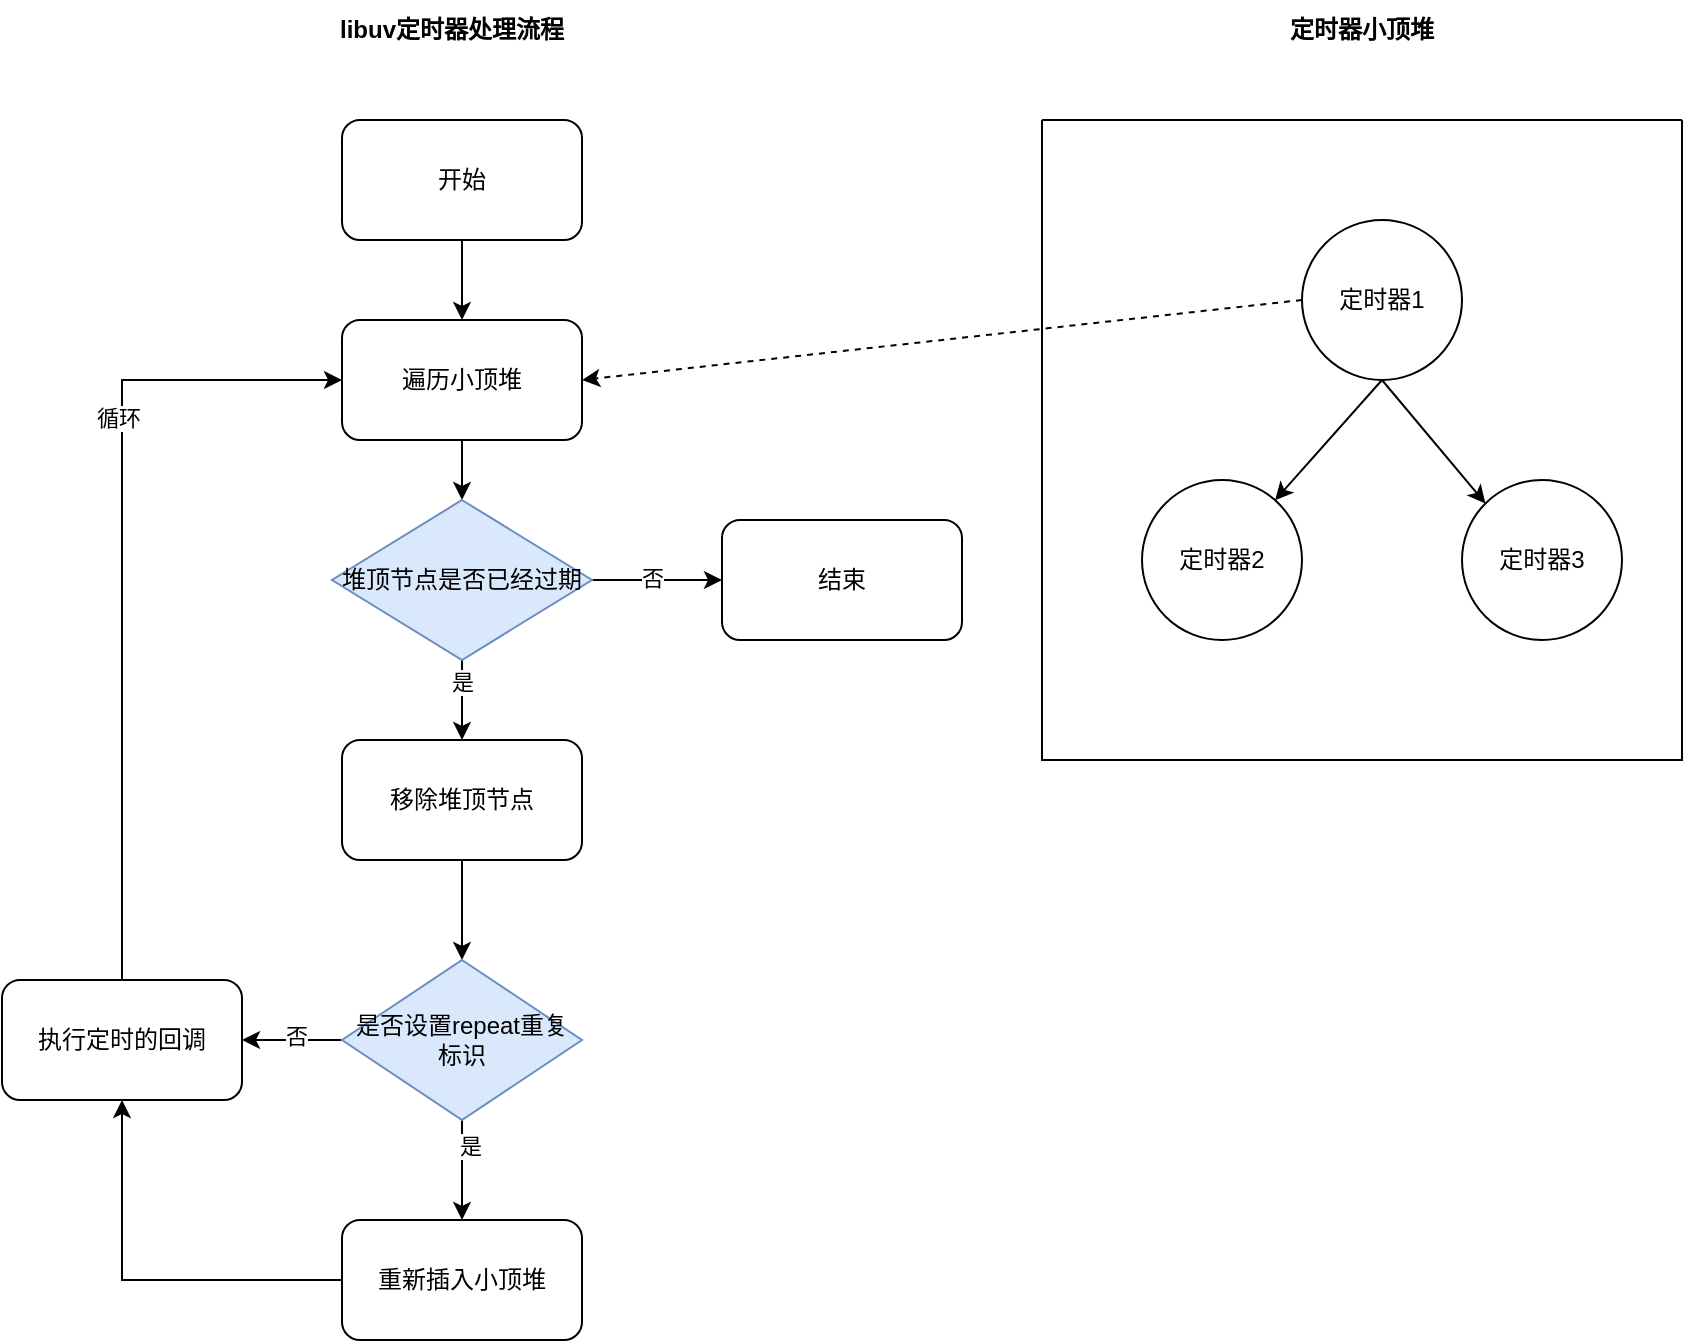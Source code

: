 <mxfile version="21.1.4" type="device">
  <diagram name="第 1 页" id="uj8ePZal6m4lDc4DPsiW">
    <mxGraphModel dx="954" dy="521" grid="1" gridSize="10" guides="1" tooltips="1" connect="1" arrows="1" fold="1" page="1" pageScale="1" pageWidth="3300" pageHeight="4681" math="0" shadow="0">
      <root>
        <mxCell id="0" />
        <mxCell id="1" parent="0" />
        <mxCell id="oGi9dPa-kBhk9ColFbv7-10" value="" style="edgeStyle=orthogonalEdgeStyle;rounded=0;orthogonalLoop=1;jettySize=auto;html=1;" parent="1" source="oGi9dPa-kBhk9ColFbv7-8" target="oGi9dPa-kBhk9ColFbv7-9" edge="1">
          <mxGeometry relative="1" as="geometry" />
        </mxCell>
        <mxCell id="oGi9dPa-kBhk9ColFbv7-8" value="开始" style="rounded=1;whiteSpace=wrap;html=1;" parent="1" vertex="1">
          <mxGeometry x="570" y="80" width="120" height="60" as="geometry" />
        </mxCell>
        <mxCell id="oGi9dPa-kBhk9ColFbv7-12" value="" style="edgeStyle=orthogonalEdgeStyle;rounded=0;orthogonalLoop=1;jettySize=auto;html=1;entryX=0.5;entryY=0;entryDx=0;entryDy=0;" parent="1" source="oGi9dPa-kBhk9ColFbv7-9" target="oGi9dPa-kBhk9ColFbv7-13" edge="1">
          <mxGeometry relative="1" as="geometry">
            <mxPoint x="630" y="300" as="targetPoint" />
          </mxGeometry>
        </mxCell>
        <mxCell id="oGi9dPa-kBhk9ColFbv7-9" value="遍历小顶堆" style="rounded=1;whiteSpace=wrap;html=1;" parent="1" vertex="1">
          <mxGeometry x="570" y="180" width="120" height="60" as="geometry" />
        </mxCell>
        <mxCell id="oGi9dPa-kBhk9ColFbv7-16" value="" style="edgeStyle=orthogonalEdgeStyle;rounded=0;orthogonalLoop=1;jettySize=auto;html=1;" parent="1" source="oGi9dPa-kBhk9ColFbv7-13" target="oGi9dPa-kBhk9ColFbv7-15" edge="1">
          <mxGeometry relative="1" as="geometry" />
        </mxCell>
        <mxCell id="oGi9dPa-kBhk9ColFbv7-17" value="是" style="edgeLabel;html=1;align=center;verticalAlign=middle;resizable=0;points=[];" parent="oGi9dPa-kBhk9ColFbv7-16" vertex="1" connectable="0">
          <mxGeometry x="-0.45" relative="1" as="geometry">
            <mxPoint as="offset" />
          </mxGeometry>
        </mxCell>
        <mxCell id="oGi9dPa-kBhk9ColFbv7-19" value="" style="edgeStyle=orthogonalEdgeStyle;rounded=0;orthogonalLoop=1;jettySize=auto;html=1;" parent="1" source="oGi9dPa-kBhk9ColFbv7-13" target="oGi9dPa-kBhk9ColFbv7-18" edge="1">
          <mxGeometry relative="1" as="geometry" />
        </mxCell>
        <mxCell id="oGi9dPa-kBhk9ColFbv7-20" value="否" style="edgeLabel;html=1;align=center;verticalAlign=middle;resizable=0;points=[];" parent="oGi9dPa-kBhk9ColFbv7-19" vertex="1" connectable="0">
          <mxGeometry x="-0.1" y="1" relative="1" as="geometry">
            <mxPoint as="offset" />
          </mxGeometry>
        </mxCell>
        <mxCell id="oGi9dPa-kBhk9ColFbv7-13" value="堆顶节点是否已经过期" style="rhombus;whiteSpace=wrap;html=1;fillColor=#dae8fc;strokeColor=#6c8ebf;" parent="1" vertex="1">
          <mxGeometry x="565" y="270" width="130" height="80" as="geometry" />
        </mxCell>
        <mxCell id="oGi9dPa-kBhk9ColFbv7-22" value="" style="edgeStyle=orthogonalEdgeStyle;rounded=0;orthogonalLoop=1;jettySize=auto;html=1;" parent="1" source="oGi9dPa-kBhk9ColFbv7-15" edge="1">
          <mxGeometry relative="1" as="geometry">
            <mxPoint x="630" y="500" as="targetPoint" />
          </mxGeometry>
        </mxCell>
        <mxCell id="oGi9dPa-kBhk9ColFbv7-15" value="移除堆顶节点" style="rounded=1;whiteSpace=wrap;html=1;" parent="1" vertex="1">
          <mxGeometry x="570" y="390" width="120" height="60" as="geometry" />
        </mxCell>
        <mxCell id="oGi9dPa-kBhk9ColFbv7-18" value="结束" style="rounded=1;whiteSpace=wrap;html=1;" parent="1" vertex="1">
          <mxGeometry x="760" y="280" width="120" height="60" as="geometry" />
        </mxCell>
        <mxCell id="oGi9dPa-kBhk9ColFbv7-24" value="" style="edgeStyle=orthogonalEdgeStyle;rounded=0;orthogonalLoop=1;jettySize=auto;html=1;" parent="1" source="oGi9dPa-kBhk9ColFbv7-21" target="oGi9dPa-kBhk9ColFbv7-23" edge="1">
          <mxGeometry relative="1" as="geometry" />
        </mxCell>
        <mxCell id="oGi9dPa-kBhk9ColFbv7-25" value="是" style="edgeLabel;html=1;align=center;verticalAlign=middle;resizable=0;points=[];" parent="oGi9dPa-kBhk9ColFbv7-24" vertex="1" connectable="0">
          <mxGeometry x="-0.5" y="4" relative="1" as="geometry">
            <mxPoint as="offset" />
          </mxGeometry>
        </mxCell>
        <mxCell id="oGi9dPa-kBhk9ColFbv7-27" value="" style="edgeStyle=orthogonalEdgeStyle;rounded=0;orthogonalLoop=1;jettySize=auto;html=1;" parent="1" source="oGi9dPa-kBhk9ColFbv7-21" target="oGi9dPa-kBhk9ColFbv7-26" edge="1">
          <mxGeometry relative="1" as="geometry" />
        </mxCell>
        <mxCell id="oGi9dPa-kBhk9ColFbv7-28" value="否" style="edgeLabel;html=1;align=center;verticalAlign=middle;resizable=0;points=[];" parent="oGi9dPa-kBhk9ColFbv7-27" vertex="1" connectable="0">
          <mxGeometry x="-0.08" y="-2" relative="1" as="geometry">
            <mxPoint as="offset" />
          </mxGeometry>
        </mxCell>
        <mxCell id="oGi9dPa-kBhk9ColFbv7-21" value="是否设置repeat重复标识" style="rhombus;whiteSpace=wrap;html=1;fillColor=#dae8fc;strokeColor=#6c8ebf;" parent="1" vertex="1">
          <mxGeometry x="570" y="500" width="120" height="80" as="geometry" />
        </mxCell>
        <mxCell id="oGi9dPa-kBhk9ColFbv7-23" value="重新插入小顶堆" style="rounded=1;whiteSpace=wrap;html=1;" parent="1" vertex="1">
          <mxGeometry x="570" y="630" width="120" height="60" as="geometry" />
        </mxCell>
        <mxCell id="oGi9dPa-kBhk9ColFbv7-26" value="执行定时的回调" style="rounded=1;whiteSpace=wrap;html=1;" parent="1" vertex="1">
          <mxGeometry x="400" y="510" width="120" height="60" as="geometry" />
        </mxCell>
        <mxCell id="oGi9dPa-kBhk9ColFbv7-29" value="" style="endArrow=classic;html=1;rounded=0;entryX=0.5;entryY=1;entryDx=0;entryDy=0;exitX=0;exitY=0.5;exitDx=0;exitDy=0;" parent="1" source="oGi9dPa-kBhk9ColFbv7-23" target="oGi9dPa-kBhk9ColFbv7-26" edge="1">
          <mxGeometry width="50" height="50" relative="1" as="geometry">
            <mxPoint x="530" y="840" as="sourcePoint" />
            <mxPoint x="580" y="790" as="targetPoint" />
            <Array as="points">
              <mxPoint x="460" y="660" />
            </Array>
          </mxGeometry>
        </mxCell>
        <mxCell id="oGi9dPa-kBhk9ColFbv7-30" value="" style="endArrow=classic;html=1;rounded=0;exitX=0.5;exitY=0;exitDx=0;exitDy=0;entryX=0;entryY=0.5;entryDx=0;entryDy=0;" parent="1" source="oGi9dPa-kBhk9ColFbv7-26" target="oGi9dPa-kBhk9ColFbv7-9" edge="1">
          <mxGeometry width="50" height="50" relative="1" as="geometry">
            <mxPoint x="390" y="610" as="sourcePoint" />
            <mxPoint x="440" y="560" as="targetPoint" />
            <Array as="points">
              <mxPoint x="460" y="210" />
            </Array>
          </mxGeometry>
        </mxCell>
        <mxCell id="oGi9dPa-kBhk9ColFbv7-31" value="循环" style="edgeLabel;html=1;align=center;verticalAlign=middle;resizable=0;points=[];" parent="oGi9dPa-kBhk9ColFbv7-30" vertex="1" connectable="0">
          <mxGeometry x="0.374" y="2" relative="1" as="geometry">
            <mxPoint as="offset" />
          </mxGeometry>
        </mxCell>
        <mxCell id="oGi9dPa-kBhk9ColFbv7-33" value="" style="swimlane;startSize=0;" parent="1" vertex="1">
          <mxGeometry x="920" y="80" width="320" height="320" as="geometry" />
        </mxCell>
        <mxCell id="oGi9dPa-kBhk9ColFbv7-1" value="定时器1" style="ellipse;whiteSpace=wrap;html=1;aspect=fixed;" parent="oGi9dPa-kBhk9ColFbv7-33" vertex="1">
          <mxGeometry x="130" y="50" width="80" height="80" as="geometry" />
        </mxCell>
        <mxCell id="oGi9dPa-kBhk9ColFbv7-2" value="定时器2" style="ellipse;whiteSpace=wrap;html=1;aspect=fixed;" parent="oGi9dPa-kBhk9ColFbv7-33" vertex="1">
          <mxGeometry x="50" y="180" width="80" height="80" as="geometry" />
        </mxCell>
        <mxCell id="oGi9dPa-kBhk9ColFbv7-3" value="定时器3" style="ellipse;whiteSpace=wrap;html=1;aspect=fixed;" parent="oGi9dPa-kBhk9ColFbv7-33" vertex="1">
          <mxGeometry x="210" y="180" width="80" height="80" as="geometry" />
        </mxCell>
        <mxCell id="oGi9dPa-kBhk9ColFbv7-6" value="" style="endArrow=classic;html=1;rounded=0;exitX=0.5;exitY=1;exitDx=0;exitDy=0;" parent="oGi9dPa-kBhk9ColFbv7-33" source="oGi9dPa-kBhk9ColFbv7-1" target="oGi9dPa-kBhk9ColFbv7-2" edge="1">
          <mxGeometry width="50" height="50" relative="1" as="geometry">
            <mxPoint x="130" y="200" as="sourcePoint" />
            <mxPoint x="180" y="150" as="targetPoint" />
          </mxGeometry>
        </mxCell>
        <mxCell id="oGi9dPa-kBhk9ColFbv7-7" value="" style="endArrow=classic;html=1;rounded=0;entryX=0;entryY=0;entryDx=0;entryDy=0;" parent="oGi9dPa-kBhk9ColFbv7-33" target="oGi9dPa-kBhk9ColFbv7-3" edge="1">
          <mxGeometry width="50" height="50" relative="1" as="geometry">
            <mxPoint x="170" y="130" as="sourcePoint" />
            <mxPoint x="350" y="120" as="targetPoint" />
          </mxGeometry>
        </mxCell>
        <mxCell id="oGi9dPa-kBhk9ColFbv7-34" value="" style="endArrow=classic;html=1;rounded=0;exitX=0;exitY=0.5;exitDx=0;exitDy=0;dashed=1;entryX=1;entryY=0.5;entryDx=0;entryDy=0;" parent="1" source="oGi9dPa-kBhk9ColFbv7-1" target="oGi9dPa-kBhk9ColFbv7-9" edge="1">
          <mxGeometry width="50" height="50" relative="1" as="geometry">
            <mxPoint x="930" y="250" as="sourcePoint" />
            <mxPoint x="700" y="210" as="targetPoint" />
          </mxGeometry>
        </mxCell>
        <mxCell id="oGi9dPa-kBhk9ColFbv7-35" value="libuv定时器处理流程" style="text;html=1;strokeColor=none;fillColor=none;align=center;verticalAlign=middle;whiteSpace=wrap;rounded=0;fontStyle=1" parent="1" vertex="1">
          <mxGeometry x="565" y="20" width="120" height="30" as="geometry" />
        </mxCell>
        <mxCell id="oGi9dPa-kBhk9ColFbv7-4" value="定时器小顶堆" style="text;html=1;strokeColor=none;fillColor=none;align=center;verticalAlign=middle;whiteSpace=wrap;rounded=0;fontStyle=1" parent="1" vertex="1">
          <mxGeometry x="1040" y="20" width="80" height="30" as="geometry" />
        </mxCell>
      </root>
    </mxGraphModel>
  </diagram>
</mxfile>
